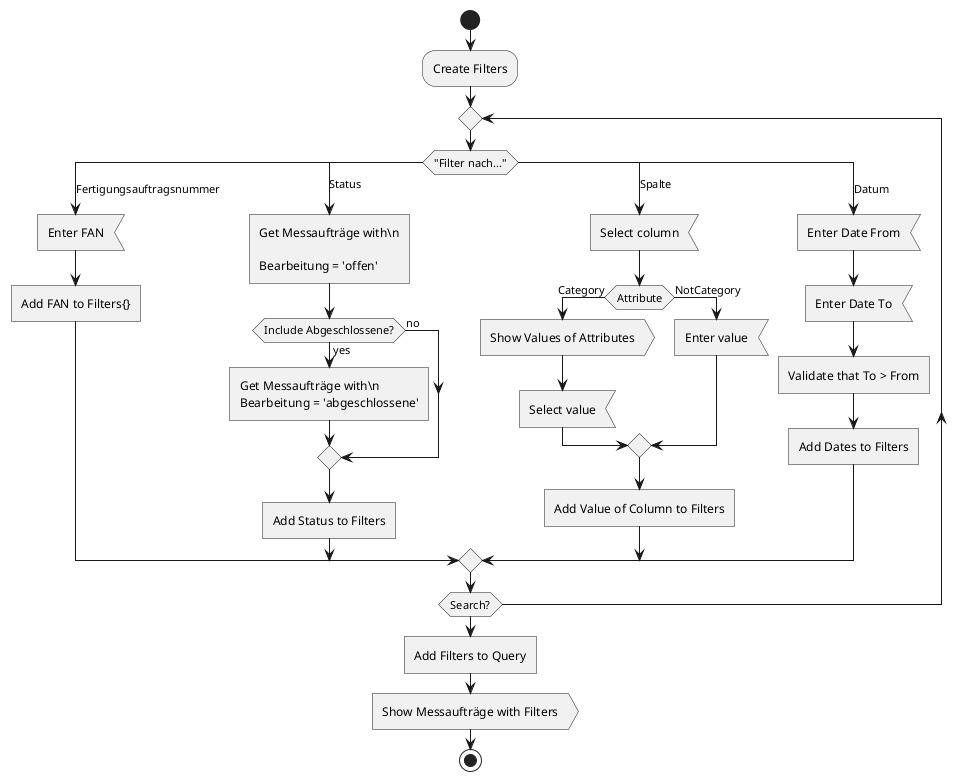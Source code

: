 @startuml "Messauftrag Suchen"
start
    :Create Filters;
    repeat
        switch ("Filter nach...")
            case (Fertigungsauftragsnummer)
                :Enter FAN; <<input>>         

                :Add FAN to Filters{}; <<task>>

            case (Status)
                :Get Messaufträge with\n
            
                Bearbeitung = 'offen'; <<task>>
            
                if(Include Abgeschlossene?) then (yes)
                    :Get Messaufträge with\n
                    Bearbeitung = 'abgeschlossene'; <<task>>
            
                else (no)
                endif

                :Add Status to Filters; <<task>>

            case (Spalte)
                :Select column; <<input>>
                    
                if(Attribute) then (Category)
                    :Show Values of Attributes; <<output>>
                    :Select value; <<input>>
                else(NotCategory)
                    :Enter value; <<input>>
                                    
                endif

                :Add Value of Column to Filters; <<task>>

            case (Datum)
                :Enter Date From; <<input>>
                :Enter Date To; <<input>>
                :Validate that To > From; <<task>>

                :Add Dates to Filters; <<task>>

        endswitch

                    
    repeat while (Search?)
    
    :Add Filters to Query; <<task>>

    :Show Messaufträge with Filters; <<output>>

stop
@enduml